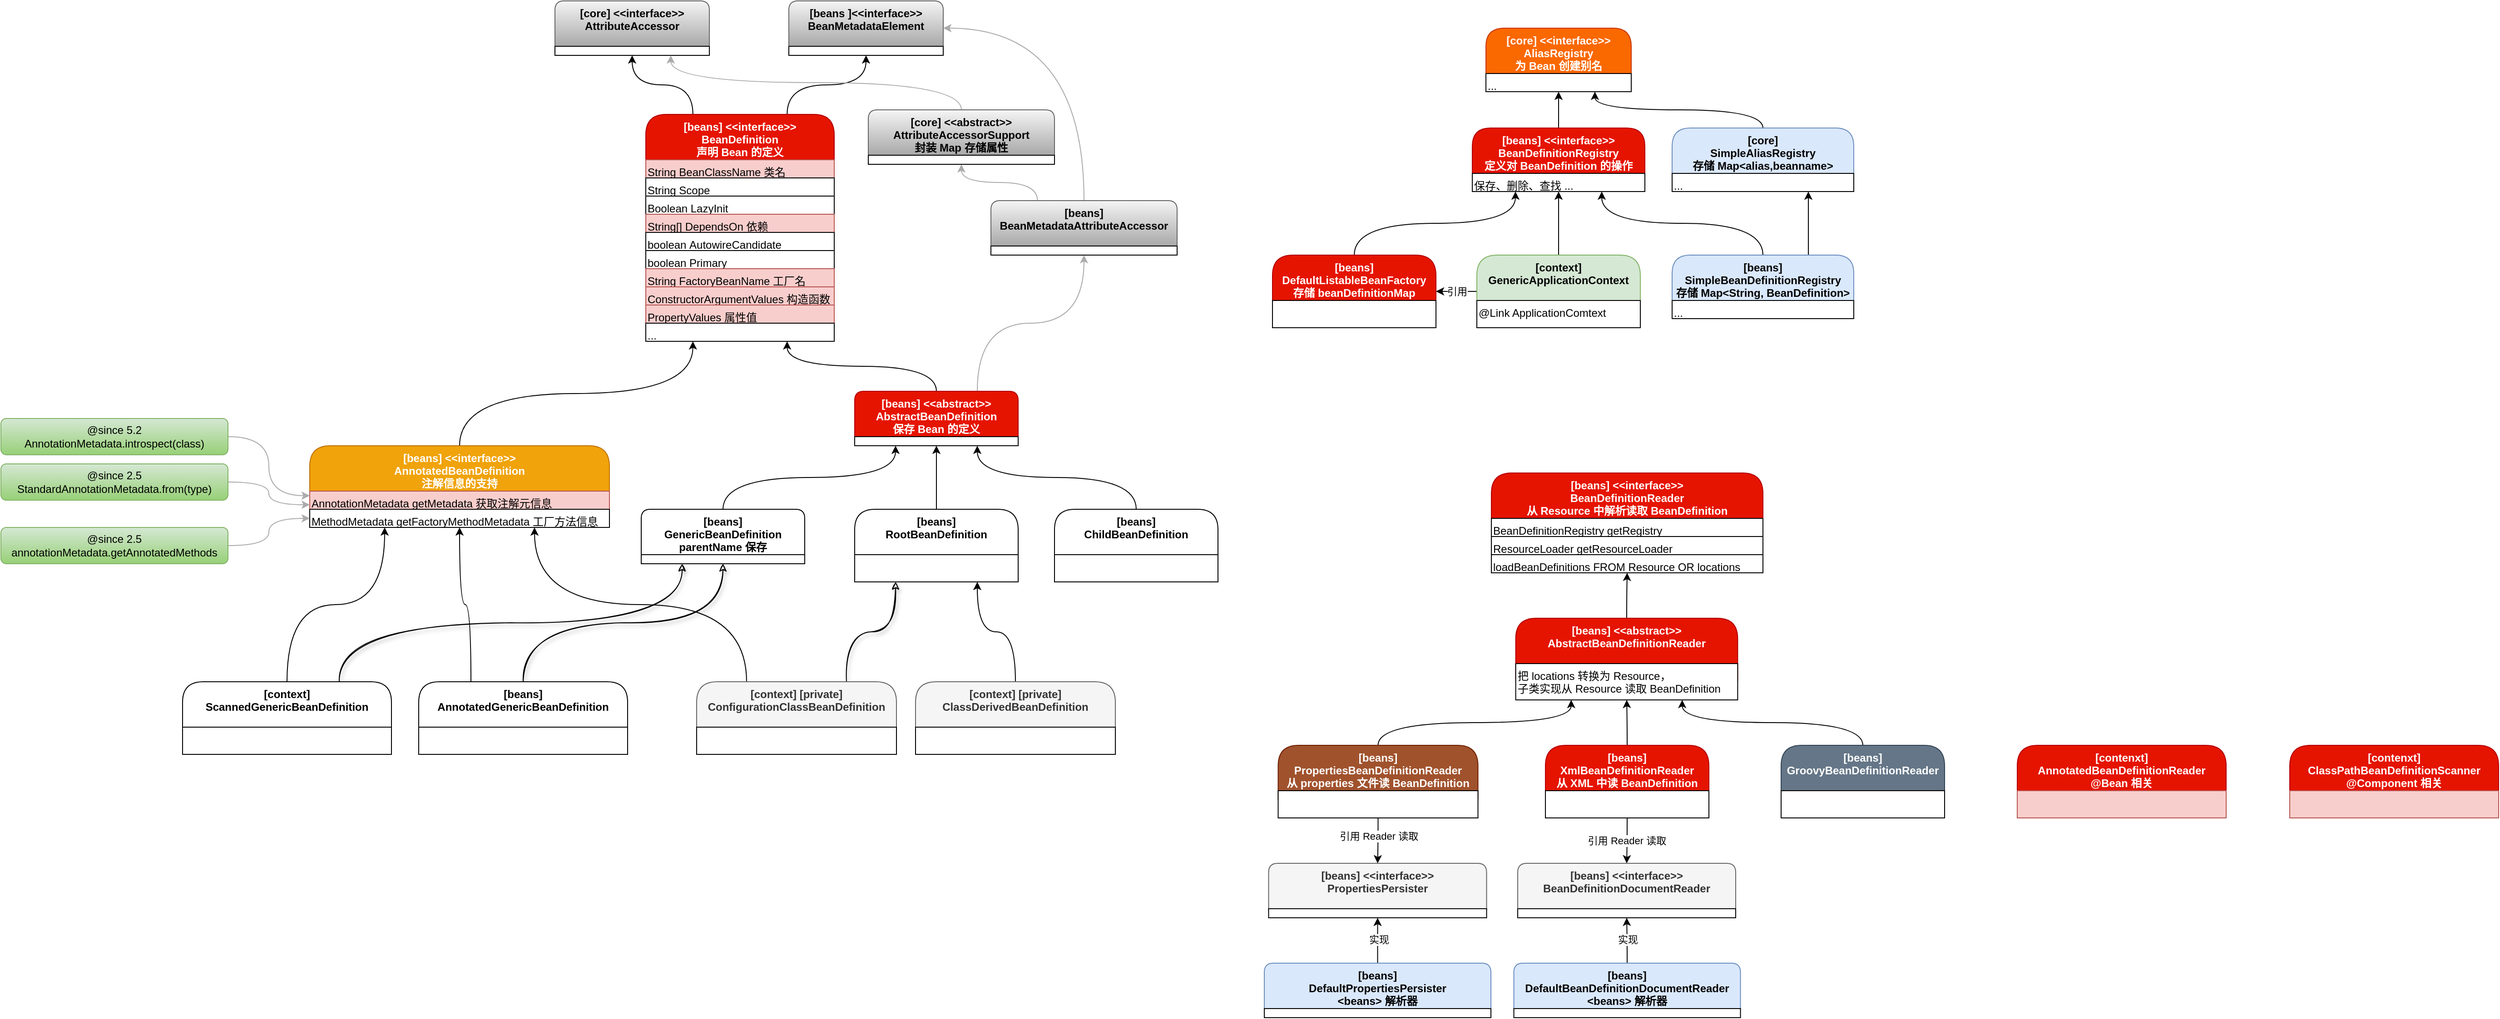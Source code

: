 <mxfile version="13.7.9" type="embed"><diagram id="CAE85zf8jpI4JBlUSn41" name="BeanDefinition"><mxGraphModel dx="1285" dy="1528" grid="1" gridSize="10" guides="1" tooltips="1" connect="1" arrows="1" fold="1" page="1" pageScale="1" pageWidth="850" pageHeight="1100" math="0" shadow="0"><root><mxCell id="0"/><mxCell id="1" parent="0"/><mxCell id="2" style="edgeStyle=orthogonalEdgeStyle;curved=1;rounded=0;orthogonalLoop=1;jettySize=auto;html=1;exitX=0.25;exitY=0;exitDx=0;exitDy=0;entryX=0.5;entryY=1;entryDx=0;entryDy=0;" edge="1" parent="1" source="4" target="47"><mxGeometry relative="1" as="geometry"/></mxCell><mxCell id="3" style="edgeStyle=orthogonalEdgeStyle;curved=1;rounded=0;orthogonalLoop=1;jettySize=auto;html=1;exitX=0.75;exitY=0;exitDx=0;exitDy=0;entryX=0.5;entryY=1;entryDx=0;entryDy=0;" edge="1" parent="1" source="4" target="49"><mxGeometry relative="1" as="geometry"/></mxCell><mxCell id="4" value="[beans] &lt;&lt;interface&gt;&gt;&#10;BeanDefinition&#10;声明 Bean 的定义" style="swimlane;fontStyle=1;align=center;verticalAlign=top;childLayout=stackLayout;horizontal=1;startSize=50;horizontalStack=0;resizeParent=1;resizeParentMax=0;resizeLast=0;collapsible=1;marginBottom=0;rounded=1;shadow=0;glass=0;sketch=0;html=0;fillColor=#e51400;strokeColor=#B20000;fontColor=#ffffff;" vertex="1" parent="1"><mxGeometry x="310" y="-105" width="207.5" height="250" as="geometry"><mxRectangle x="200" y="1001" width="260" height="26" as="alternateBounds"/></mxGeometry></mxCell><mxCell id="5" value="String BeanClassName 类名" style="rounded=0;whiteSpace=wrap;shadow=0;glass=0;sketch=0;align=left;verticalAlign=top;fillColor=#f8cecc;strokeColor=#b85450;" vertex="1" parent="4"><mxGeometry y="50" width="207.5" height="20" as="geometry"/></mxCell><mxCell id="6" value="String Scope" style="rounded=0;whiteSpace=wrap;shadow=0;glass=0;sketch=0;align=left;verticalAlign=top;" vertex="1" parent="4"><mxGeometry y="70" width="207.5" height="20" as="geometry"/></mxCell><mxCell id="7" value="Boolean LazyInit" style="rounded=0;whiteSpace=wrap;shadow=0;glass=0;sketch=0;align=left;verticalAlign=top;" vertex="1" parent="4"><mxGeometry y="90" width="207.5" height="20" as="geometry"/></mxCell><mxCell id="8" value="String[] DependsOn 依赖" style="rounded=0;whiteSpace=wrap;shadow=0;glass=0;sketch=0;align=left;verticalAlign=top;fillColor=#f8cecc;strokeColor=#b85450;" vertex="1" parent="4"><mxGeometry y="110" width="207.5" height="20" as="geometry"/></mxCell><mxCell id="9" value="boolean AutowireCandidate" style="rounded=0;whiteSpace=wrap;shadow=0;glass=0;sketch=0;align=left;verticalAlign=top;" vertex="1" parent="4"><mxGeometry y="130" width="207.5" height="20" as="geometry"/></mxCell><mxCell id="10" value="boolean Primary" style="rounded=0;whiteSpace=wrap;shadow=0;glass=0;sketch=0;align=left;verticalAlign=top;" vertex="1" parent="4"><mxGeometry y="150" width="207.5" height="20" as="geometry"/></mxCell><mxCell id="11" value="String FactoryBeanName 工厂名" style="rounded=0;whiteSpace=wrap;shadow=0;glass=0;sketch=0;align=left;verticalAlign=top;fillColor=#f8cecc;strokeColor=#b85450;" vertex="1" parent="4"><mxGeometry y="170" width="207.5" height="20" as="geometry"/></mxCell><mxCell id="12" value="ConstructorArgumentValues 构造函数" style="rounded=0;whiteSpace=wrap;shadow=0;glass=0;sketch=0;align=left;verticalAlign=top;fillColor=#f8cecc;strokeColor=#b85450;" vertex="1" parent="4"><mxGeometry y="190" width="207.5" height="20" as="geometry"/></mxCell><mxCell id="13" value="PropertyValues 属性值" style="rounded=0;whiteSpace=wrap;shadow=0;glass=0;sketch=0;align=left;verticalAlign=top;fillColor=#f8cecc;strokeColor=#b85450;" vertex="1" parent="4"><mxGeometry y="210" width="207.5" height="20" as="geometry"/></mxCell><mxCell id="14" value="..." style="rounded=0;whiteSpace=wrap;shadow=0;glass=0;sketch=0;align=left;verticalAlign=top;" vertex="1" parent="4"><mxGeometry y="230" width="207.5" height="20" as="geometry"/></mxCell><mxCell id="15" style="edgeStyle=orthogonalEdgeStyle;curved=1;rounded=0;orthogonalLoop=1;jettySize=auto;html=1;exitX=0.5;exitY=0;exitDx=0;exitDy=0;entryX=0.25;entryY=1;entryDx=0;entryDy=0;" edge="1" parent="1" source="16" target="4"><mxGeometry relative="1" as="geometry"/></mxCell><mxCell id="16" value="[beans] &lt;&lt;interface&gt;&gt;&#10;AnnotatedBeanDefinition&#10;注解信息的支持" style="swimlane;fontStyle=1;align=center;verticalAlign=top;childLayout=stackLayout;horizontal=1;startSize=50;horizontalStack=0;resizeParent=1;resizeParentMax=0;resizeLast=0;collapsible=1;marginBottom=0;rounded=1;shadow=0;glass=0;sketch=0;html=0;fillColor=#f0a30a;strokeColor=#BD7000;fontColor=#ffffff;" vertex="1" parent="1"><mxGeometry x="-60" y="260" width="330" height="90" as="geometry"><mxRectangle x="200" y="1001" width="260" height="26" as="alternateBounds"/></mxGeometry></mxCell><mxCell id="17" value="AnnotationMetadata getMetadata 获取注解元信息" style="rounded=0;whiteSpace=wrap;shadow=0;glass=0;sketch=0;align=left;verticalAlign=top;fillColor=#f8cecc;strokeColor=#b85450;" vertex="1" parent="16"><mxGeometry y="50" width="330" height="20" as="geometry"/></mxCell><mxCell id="18" value="MethodMetadata getFactoryMethodMetadata 工厂方法信息" style="rounded=0;whiteSpace=wrap;shadow=0;glass=0;sketch=0;align=left;verticalAlign=top;" vertex="1" parent="16"><mxGeometry y="70" width="330" height="20" as="geometry"/></mxCell><mxCell id="19" style="edgeStyle=orthogonalEdgeStyle;curved=1;rounded=0;orthogonalLoop=1;jettySize=auto;html=1;exitX=0.5;exitY=0;exitDx=0;exitDy=0;entryX=0.75;entryY=1;entryDx=0;entryDy=0;" edge="1" parent="1" source="21" target="4"><mxGeometry relative="1" as="geometry"/></mxCell><mxCell id="20" style="edgeStyle=orthogonalEdgeStyle;curved=1;rounded=0;sketch=0;orthogonalLoop=1;jettySize=auto;html=1;exitX=0.75;exitY=0;exitDx=0;exitDy=0;entryX=0.5;entryY=1;entryDx=0;entryDy=0;shadow=0;fillColor=#f5f5f5;strokeColor=#ABABAB;" edge="1" parent="1" source="21" target="53"><mxGeometry relative="1" as="geometry"/></mxCell><mxCell id="21" value="[beans] &lt;&lt;abstract&gt;&gt;&#10;AbstractBeanDefinition&#10;保存 Bean 的定义&#10;&#10;" style="swimlane;fontStyle=1;align=center;verticalAlign=top;childLayout=stackLayout;horizontal=1;startSize=50;horizontalStack=0;resizeParent=1;resizeParentMax=0;resizeLast=0;collapsible=1;marginBottom=0;rounded=1;shadow=0;glass=0;sketch=0;html=0;fillColor=#e51400;strokeColor=#B20000;fontColor=#ffffff;" vertex="1" parent="1"><mxGeometry x="540" y="200" width="180" height="60" as="geometry"><mxRectangle x="200" y="1001" width="260" height="26" as="alternateBounds"/></mxGeometry></mxCell><mxCell id="22" value="" style="rounded=0;whiteSpace=wrap;shadow=0;glass=0;sketch=0;align=left;verticalAlign=top;" vertex="1" parent="21"><mxGeometry y="50" width="180" height="10" as="geometry"/></mxCell><mxCell id="23" style="edgeStyle=orthogonalEdgeStyle;rounded=0;orthogonalLoop=1;jettySize=auto;html=1;exitX=0.25;exitY=0;exitDx=0;exitDy=0;entryX=0.75;entryY=1;entryDx=0;entryDy=0;curved=1;" edge="1" parent="1" source="25" target="16"><mxGeometry relative="1" as="geometry"><mxPoint x="50" y="330" as="targetPoint"/></mxGeometry></mxCell><mxCell id="24" style="edgeStyle=orthogonalEdgeStyle;curved=1;rounded=0;orthogonalLoop=1;jettySize=auto;html=1;exitX=0.75;exitY=0;exitDx=0;exitDy=0;entryX=0.25;entryY=1;entryDx=0;entryDy=0;shadow=1;sketch=1;" edge="1" parent="1" source="25" target="32"><mxGeometry relative="1" as="geometry"/></mxCell><mxCell id="25" value="[context] [private]&#10;ConfigurationClassBeanDefinition" style="swimlane;fontStyle=1;align=center;verticalAlign=top;childLayout=stackLayout;horizontal=1;startSize=50;horizontalStack=0;resizeParent=1;resizeParentMax=0;resizeLast=0;collapsible=1;marginBottom=0;rounded=1;shadow=0;glass=0;sketch=0;html=0;flipH=0;flipV=0;fillColor=#f5f5f5;strokeColor=#666666;fontColor=#333333;" vertex="1" parent="1"><mxGeometry x="366" y="520" width="220" height="80" as="geometry"><mxRectangle x="200" y="1001" width="260" height="26" as="alternateBounds"/></mxGeometry></mxCell><mxCell id="26" value="" style="rounded=0;whiteSpace=wrap;shadow=0;glass=0;sketch=0;align=left;verticalAlign=top;" vertex="1" parent="25"><mxGeometry y="50" width="220" height="30" as="geometry"/></mxCell><mxCell id="27" style="edgeStyle=orthogonalEdgeStyle;rounded=0;orthogonalLoop=1;jettySize=auto;html=1;exitX=0.75;exitY=0;exitDx=0;exitDy=0;entryX=0.25;entryY=1;entryDx=0;entryDy=0;curved=1;shadow=1;sketch=1;" edge="1" parent="1" source="29" target="39"><mxGeometry relative="1" as="geometry"/></mxCell><mxCell id="28" style="edgeStyle=orthogonalEdgeStyle;curved=1;rounded=0;orthogonalLoop=1;jettySize=auto;html=1;exitX=0.5;exitY=0;exitDx=0;exitDy=0;entryX=0.25;entryY=1;entryDx=0;entryDy=0;" edge="1" parent="1" source="29" target="16"><mxGeometry relative="1" as="geometry"/></mxCell><mxCell id="29" value="[context]&#10;ScannedGenericBeanDefinition" style="swimlane;fontStyle=1;align=center;verticalAlign=top;childLayout=stackLayout;horizontal=1;startSize=50;horizontalStack=0;resizeParent=1;resizeParentMax=0;resizeLast=0;collapsible=1;marginBottom=0;rounded=1;shadow=0;glass=0;sketch=0;html=0;flipH=0;flipV=0;" vertex="1" parent="1"><mxGeometry x="-200" y="520" width="230" height="80" as="geometry"><mxRectangle x="200" y="1001" width="260" height="26" as="alternateBounds"/></mxGeometry></mxCell><mxCell id="30" value="" style="rounded=0;whiteSpace=wrap;shadow=0;glass=0;sketch=0;align=left;verticalAlign=top;" vertex="1" parent="29"><mxGeometry y="50" width="230" height="30" as="geometry"/></mxCell><mxCell id="31" style="edgeStyle=orthogonalEdgeStyle;curved=1;rounded=0;orthogonalLoop=1;jettySize=auto;html=1;exitX=0.5;exitY=0;exitDx=0;exitDy=0;entryX=0.5;entryY=1;entryDx=0;entryDy=0;" edge="1" parent="1" source="32" target="21"><mxGeometry relative="1" as="geometry"/></mxCell><mxCell id="32" value="[beans]&#10;RootBeanDefinition" style="swimlane;fontStyle=1;align=center;verticalAlign=top;childLayout=stackLayout;horizontal=1;startSize=50;horizontalStack=0;resizeParent=1;resizeParentMax=0;resizeLast=0;collapsible=1;marginBottom=0;rounded=1;shadow=0;glass=0;sketch=0;html=0;" vertex="1" parent="1"><mxGeometry x="540" y="330" width="180" height="80" as="geometry"><mxRectangle x="200" y="1001" width="260" height="26" as="alternateBounds"/></mxGeometry></mxCell><mxCell id="33" value="" style="rounded=0;whiteSpace=wrap;shadow=0;glass=0;sketch=0;align=left;verticalAlign=top;" vertex="1" parent="32"><mxGeometry y="50" width="180" height="30" as="geometry"/></mxCell><mxCell id="34" style="edgeStyle=orthogonalEdgeStyle;curved=1;rounded=0;orthogonalLoop=1;jettySize=auto;html=1;exitX=0.5;exitY=0;exitDx=0;exitDy=0;entryX=0.75;entryY=1;entryDx=0;entryDy=0;" edge="1" parent="1" source="35" target="21"><mxGeometry relative="1" as="geometry"/></mxCell><mxCell id="35" value="[beans]&#10;ChildBeanDefinition" style="swimlane;fontStyle=1;align=center;verticalAlign=top;childLayout=stackLayout;horizontal=1;startSize=50;horizontalStack=0;resizeParent=1;resizeParentMax=0;resizeLast=0;collapsible=1;marginBottom=0;rounded=1;shadow=0;glass=0;sketch=0;html=0;" vertex="1" parent="1"><mxGeometry x="760" y="330" width="180" height="80" as="geometry"><mxRectangle x="200" y="1001" width="260" height="26" as="alternateBounds"/></mxGeometry></mxCell><mxCell id="36" value="" style="rounded=0;whiteSpace=wrap;shadow=0;glass=0;sketch=0;align=left;verticalAlign=top;" vertex="1" parent="35"><mxGeometry y="50" width="180" height="30" as="geometry"/></mxCell><mxCell id="37" style="edgeStyle=orthogonalEdgeStyle;curved=1;rounded=0;orthogonalLoop=1;jettySize=auto;html=1;exitX=0.5;exitY=0;exitDx=0;exitDy=0;entryX=0.25;entryY=1;entryDx=0;entryDy=0;" edge="1" parent="1" source="38" target="21"><mxGeometry relative="1" as="geometry"/></mxCell><mxCell id="38" value="[beans]&#10;GenericBeanDefinition&#10;parentName 保存" style="swimlane;fontStyle=1;align=center;verticalAlign=top;childLayout=stackLayout;horizontal=1;startSize=50;horizontalStack=0;resizeParent=1;resizeParentMax=0;resizeLast=0;collapsible=1;marginBottom=0;rounded=1;shadow=0;glass=0;sketch=0;html=0;" vertex="1" parent="1"><mxGeometry x="305" y="330" width="180" height="60" as="geometry"><mxRectangle x="200" y="1001" width="260" height="26" as="alternateBounds"/></mxGeometry></mxCell><mxCell id="39" value="" style="rounded=0;whiteSpace=wrap;shadow=0;glass=0;sketch=0;align=left;verticalAlign=top;" vertex="1" parent="38"><mxGeometry y="50" width="180" height="10" as="geometry"/></mxCell><mxCell id="40" style="edgeStyle=orthogonalEdgeStyle;rounded=0;orthogonalLoop=1;jettySize=auto;html=1;exitX=0.25;exitY=0;exitDx=0;exitDy=0;entryX=0.5;entryY=1;entryDx=0;entryDy=0;curved=1;" edge="1" parent="1" source="42" target="16"><mxGeometry relative="1" as="geometry"/></mxCell><mxCell id="41" style="edgeStyle=orthogonalEdgeStyle;rounded=0;orthogonalLoop=1;jettySize=auto;html=1;exitX=0.5;exitY=0;exitDx=0;exitDy=0;entryX=0.5;entryY=1;entryDx=0;entryDy=0;curved=1;shadow=1;sketch=1;" edge="1" parent="1" source="42" target="38"><mxGeometry relative="1" as="geometry"/></mxCell><mxCell id="42" value="[beans]&#10;AnnotatedGenericBeanDefinition" style="swimlane;fontStyle=1;align=center;verticalAlign=top;childLayout=stackLayout;horizontal=1;startSize=50;horizontalStack=0;resizeParent=1;resizeParentMax=0;resizeLast=0;collapsible=1;marginBottom=0;rounded=1;shadow=0;glass=0;sketch=0;html=0;flipH=0;flipV=0;" vertex="1" parent="1"><mxGeometry x="60" y="520" width="230" height="80" as="geometry"><mxRectangle x="200" y="1001" width="260" height="26" as="alternateBounds"/></mxGeometry></mxCell><mxCell id="43" value="" style="rounded=0;whiteSpace=wrap;shadow=0;glass=0;sketch=0;align=left;verticalAlign=top;" vertex="1" parent="42"><mxGeometry y="50" width="230" height="30" as="geometry"/></mxCell><mxCell id="44" style="edgeStyle=orthogonalEdgeStyle;curved=1;rounded=0;orthogonalLoop=1;jettySize=auto;html=1;exitX=0.5;exitY=0;exitDx=0;exitDy=0;entryX=0.75;entryY=1;entryDx=0;entryDy=0;" edge="1" parent="1" source="45" target="32"><mxGeometry relative="1" as="geometry"><mxPoint x="660" y="420" as="targetPoint"/></mxGeometry></mxCell><mxCell id="45" value="[context] [private]&#10;ClassDerivedBeanDefinition" style="swimlane;fontStyle=1;align=center;verticalAlign=top;childLayout=stackLayout;horizontal=1;startSize=50;horizontalStack=0;resizeParent=1;resizeParentMax=0;resizeLast=0;collapsible=1;marginBottom=0;rounded=1;shadow=0;glass=0;sketch=0;html=0;flipH=0;flipV=0;fillColor=#f5f5f5;strokeColor=#666666;fontColor=#333333;" vertex="1" parent="1"><mxGeometry x="607" y="520" width="220" height="80" as="geometry"><mxRectangle x="200" y="1001" width="260" height="26" as="alternateBounds"/></mxGeometry></mxCell><mxCell id="46" value="" style="rounded=0;whiteSpace=wrap;shadow=0;glass=0;sketch=0;align=left;verticalAlign=top;" vertex="1" parent="45"><mxGeometry y="50" width="220" height="30" as="geometry"/></mxCell><mxCell id="47" value="[core] &lt;&lt;interface&gt;&gt;&#10;AttributeAccessor&#10;" style="swimlane;fontStyle=1;align=center;verticalAlign=top;childLayout=stackLayout;horizontal=1;startSize=50;horizontalStack=0;resizeParent=1;resizeParentMax=0;resizeLast=0;collapsible=1;marginBottom=0;rounded=1;shadow=0;glass=0;sketch=0;html=0;strokeColor=#666666;fillColor=#F5F5F5;swimlaneFillColor=none;gradientColor=#A8A8A8;" vertex="1" parent="1"><mxGeometry x="210" y="-230" width="170" height="60" as="geometry"><mxRectangle x="200" y="1001" width="260" height="26" as="alternateBounds"/></mxGeometry></mxCell><mxCell id="48" value="" style="rounded=0;whiteSpace=wrap;shadow=0;glass=0;sketch=0;align=left;verticalAlign=top;" vertex="1" parent="47"><mxGeometry y="50" width="170" height="10" as="geometry"/></mxCell><mxCell id="49" value="[beans ]&lt;&lt;interface&gt;&gt;&#10;BeanMetadataElement&#10;" style="swimlane;fontStyle=1;align=center;verticalAlign=top;childLayout=stackLayout;horizontal=1;startSize=50;horizontalStack=0;resizeParent=1;resizeParentMax=0;resizeLast=0;collapsible=1;marginBottom=0;rounded=1;shadow=0;glass=0;sketch=0;html=0;strokeColor=#666666;fillColor=#F5F5F5;swimlaneFillColor=none;gradientColor=#A8A8A8;" vertex="1" parent="1"><mxGeometry x="467.5" y="-230" width="170" height="60" as="geometry"><mxRectangle x="200" y="1001" width="260" height="26" as="alternateBounds"/></mxGeometry></mxCell><mxCell id="50" value="" style="rounded=0;whiteSpace=wrap;shadow=0;glass=0;sketch=0;align=left;verticalAlign=top;" vertex="1" parent="49"><mxGeometry y="50" width="170" height="10" as="geometry"/></mxCell><mxCell id="51" style="edgeStyle=orthogonalEdgeStyle;curved=1;rounded=0;sketch=0;orthogonalLoop=1;jettySize=auto;html=1;exitX=0.25;exitY=0;exitDx=0;exitDy=0;entryX=0.5;entryY=1;entryDx=0;entryDy=0;shadow=0;fillColor=#f5f5f5;strokeColor=#ABABAB;" edge="1" parent="1" source="53" target="56"><mxGeometry relative="1" as="geometry"/></mxCell><mxCell id="52" style="edgeStyle=orthogonalEdgeStyle;curved=1;rounded=0;sketch=0;orthogonalLoop=1;jettySize=auto;html=1;exitX=0.5;exitY=0;exitDx=0;exitDy=0;entryX=1;entryY=0.5;entryDx=0;entryDy=0;shadow=0;fillColor=#f5f5f5;strokeColor=#ABABAB;" edge="1" parent="1" source="53" target="49"><mxGeometry relative="1" as="geometry"/></mxCell><mxCell id="53" value="[beans]&#10;BeanMetadataAttributeAccessor&#10;" style="swimlane;fontStyle=1;align=center;verticalAlign=top;childLayout=stackLayout;horizontal=1;startSize=50;horizontalStack=0;resizeParent=1;resizeParentMax=0;resizeLast=0;collapsible=1;marginBottom=0;rounded=1;shadow=0;glass=0;sketch=0;html=0;strokeColor=#666666;fillColor=#F5F5F5;swimlaneFillColor=none;gradientColor=#A8A8A8;" vertex="1" parent="1"><mxGeometry x="690" y="-10" width="205" height="60" as="geometry"><mxRectangle x="200" y="1001" width="260" height="26" as="alternateBounds"/></mxGeometry></mxCell><mxCell id="54" value="" style="rounded=0;whiteSpace=wrap;shadow=0;glass=0;sketch=0;align=left;verticalAlign=top;" vertex="1" parent="53"><mxGeometry y="50" width="205" height="10" as="geometry"/></mxCell><mxCell id="55" style="edgeStyle=orthogonalEdgeStyle;curved=1;rounded=0;sketch=0;orthogonalLoop=1;jettySize=auto;html=1;exitX=0.5;exitY=0;exitDx=0;exitDy=0;entryX=0.75;entryY=1;entryDx=0;entryDy=0;shadow=0;fillColor=#f5f5f5;strokeColor=#ABABAB;" edge="1" parent="1" source="56" target="47"><mxGeometry relative="1" as="geometry"/></mxCell><mxCell id="56" value="[core] &lt;&lt;abstract&gt;&gt;&#10;AttributeAccessorSupport&#10;封装 Map 存储属性" style="swimlane;fontStyle=1;align=center;verticalAlign=top;childLayout=stackLayout;horizontal=1;startSize=50;horizontalStack=0;resizeParent=1;resizeParentMax=0;resizeLast=0;collapsible=1;marginBottom=0;rounded=1;shadow=0;glass=0;sketch=0;html=0;strokeColor=#666666;fillColor=#F5F5F5;swimlaneFillColor=none;gradientColor=#A8A8A8;" vertex="1" parent="1"><mxGeometry x="555" y="-110" width="205" height="60" as="geometry"><mxRectangle x="200" y="1001" width="260" height="26" as="alternateBounds"/></mxGeometry></mxCell><mxCell id="57" value="" style="rounded=0;whiteSpace=wrap;shadow=0;glass=0;sketch=0;align=left;verticalAlign=top;" vertex="1" parent="56"><mxGeometry y="50" width="205" height="10" as="geometry"/></mxCell><mxCell id="58" style="edgeStyle=orthogonalEdgeStyle;curved=1;rounded=0;sketch=0;orthogonalLoop=1;jettySize=auto;html=1;exitX=1;exitY=0.5;exitDx=0;exitDy=0;entryX=0;entryY=0.25;entryDx=0;entryDy=0;shadow=0;strokeColor=#ABABAB;" edge="1" parent="1" source="59" target="17"><mxGeometry relative="1" as="geometry"/></mxCell><mxCell id="59" value="@since 5.2&#10;AnnotationMetadata.introspect(class)" style="rounded=1;whiteSpace=wrap;gradientColor=#97d077;fillColor=#d5e8d4;strokeColor=#82b366;" vertex="1" parent="1"><mxGeometry x="-400" y="230" width="250" height="40" as="geometry"/></mxCell><mxCell id="60" style="edgeStyle=orthogonalEdgeStyle;curved=1;rounded=0;sketch=0;orthogonalLoop=1;jettySize=auto;html=1;exitX=1;exitY=0.5;exitDx=0;exitDy=0;entryX=0;entryY=0.75;entryDx=0;entryDy=0;shadow=0;strokeColor=#ABABAB;" edge="1" parent="1" source="61" target="17"><mxGeometry relative="1" as="geometry"/></mxCell><mxCell id="61" value="@since 2.5&#10;StandardAnnotationMetadata.from(type)" style="rounded=1;whiteSpace=wrap;gradientColor=#97d077;fillColor=#d5e8d4;strokeColor=#82b366;" vertex="1" parent="1"><mxGeometry x="-400" y="280" width="250" height="40" as="geometry"/></mxCell><mxCell id="62" style="edgeStyle=orthogonalEdgeStyle;curved=1;rounded=0;sketch=0;orthogonalLoop=1;jettySize=auto;html=1;exitX=1;exitY=0.5;exitDx=0;exitDy=0;entryX=0;entryY=0.5;entryDx=0;entryDy=0;shadow=0;strokeColor=#ABABAB;" edge="1" parent="1" source="63" target="18"><mxGeometry relative="1" as="geometry"/></mxCell><mxCell id="63" value="@since 2.5&#10;annotationMetadata.getAnnotatedMethods" style="rounded=1;whiteSpace=wrap;gradientColor=#97d077;fillColor=#d5e8d4;strokeColor=#82b366;" vertex="1" parent="1"><mxGeometry x="-400" y="350" width="250" height="40" as="geometry"/></mxCell><mxCell id="64" style="edgeStyle=orthogonalEdgeStyle;curved=1;rounded=0;orthogonalLoop=1;jettySize=auto;html=1;exitX=0.5;exitY=0;exitDx=0;exitDy=0;entryX=0.5;entryY=1;entryDx=0;entryDy=0;" edge="1" parent="1" source="65" target="78"><mxGeometry relative="1" as="geometry"/></mxCell><mxCell id="65" value="[beans] &lt;&lt;interface&gt;&gt;&#10;BeanDefinitionRegistry&#10;定义对 BeanDefinition 的操作" style="swimlane;fontStyle=1;align=center;verticalAlign=top;childLayout=stackLayout;horizontal=1;startSize=50;horizontalStack=0;resizeParent=1;resizeParentMax=0;resizeLast=0;collapsible=1;marginBottom=0;rounded=1;shadow=0;glass=0;sketch=0;html=0;fillColor=#e51400;strokeColor=#B20000;fontColor=#ffffff;" vertex="1" parent="1"><mxGeometry x="1220" y="-90" width="190" height="70" as="geometry"><mxRectangle x="200" y="1001" width="260" height="26" as="alternateBounds"/></mxGeometry></mxCell><mxCell id="66" value="保存、删除、查找 ..." style="rounded=0;whiteSpace=wrap;shadow=0;glass=0;sketch=0;align=left;verticalAlign=top;" vertex="1" parent="65"><mxGeometry y="50" width="190" height="20" as="geometry"/></mxCell><mxCell id="67" style="edgeStyle=orthogonalEdgeStyle;curved=1;rounded=0;orthogonalLoop=1;jettySize=auto;html=1;exitX=0.5;exitY=0;exitDx=0;exitDy=0;entryX=0.75;entryY=1;entryDx=0;entryDy=0;" edge="1" parent="1" source="69" target="66"><mxGeometry relative="1" as="geometry"/></mxCell><mxCell id="68" style="edgeStyle=orthogonalEdgeStyle;curved=1;rounded=0;orthogonalLoop=1;jettySize=auto;html=1;exitX=0.75;exitY=0;exitDx=0;exitDy=0;entryX=0.75;entryY=1;entryDx=0;entryDy=0;" edge="1" parent="1" source="69" target="81"><mxGeometry relative="1" as="geometry"/></mxCell><mxCell id="69" value="[beans]&#10;SimpleBeanDefinitionRegistry&#10;存储 Map&lt;String, BeanDefinition&gt;" style="swimlane;fontStyle=1;align=center;verticalAlign=top;childLayout=stackLayout;horizontal=1;startSize=50;horizontalStack=0;resizeParent=1;resizeParentMax=0;resizeLast=0;collapsible=1;marginBottom=0;rounded=1;shadow=0;glass=0;sketch=0;html=0;flipH=1;fillColor=#dae8fc;strokeColor=#6c8ebf;" vertex="1" parent="1"><mxGeometry x="1440" y="50" width="200" height="70" as="geometry"><mxRectangle x="200" y="1001" width="260" height="26" as="alternateBounds"/></mxGeometry></mxCell><mxCell id="70" value="..." style="rounded=0;whiteSpace=wrap;shadow=0;glass=0;sketch=0;align=left;verticalAlign=top;" vertex="1" parent="69"><mxGeometry y="50" width="200" height="20" as="geometry"/></mxCell><mxCell id="71" style="edgeStyle=orthogonalEdgeStyle;rounded=0;orthogonalLoop=1;jettySize=auto;html=1;exitX=0.5;exitY=0;exitDx=0;exitDy=0;entryX=0.25;entryY=1;entryDx=0;entryDy=0;curved=1;" edge="1" parent="1" source="72" target="65"><mxGeometry relative="1" as="geometry"/></mxCell><mxCell id="72" value="[beans]&#10;DefaultListableBeanFactory&#10;存储 beanDefinitionMap" style="swimlane;fontStyle=1;align=center;verticalAlign=top;childLayout=stackLayout;horizontal=1;startSize=50;horizontalStack=0;resizeParent=1;resizeParentMax=0;resizeLast=0;collapsible=1;marginBottom=0;rounded=1;shadow=0;glass=0;sketch=0;html=0;flipH=1;fillColor=#e51400;strokeColor=#B20000;fontColor=#ffffff;" vertex="1" parent="1"><mxGeometry x="1000" y="50" width="180" height="80" as="geometry"><mxRectangle x="200" y="1001" width="260" height="26" as="alternateBounds"/></mxGeometry></mxCell><mxCell id="73" value="" style="rounded=0;whiteSpace=wrap;shadow=0;glass=0;sketch=0;align=left;verticalAlign=top;" vertex="1" parent="72"><mxGeometry y="50" width="180" height="30" as="geometry"/></mxCell><mxCell id="74" style="edgeStyle=orthogonalEdgeStyle;curved=1;rounded=0;orthogonalLoop=1;jettySize=auto;html=1;exitX=0.5;exitY=0;exitDx=0;exitDy=0;entryX=0.5;entryY=1;entryDx=0;entryDy=0;" edge="1" parent="1" source="76" target="65"><mxGeometry relative="1" as="geometry"/></mxCell><mxCell id="75" value="引用" style="edgeStyle=orthogonalEdgeStyle;curved=1;rounded=0;orthogonalLoop=1;jettySize=auto;html=1;exitX=0;exitY=0.5;exitDx=0;exitDy=0;entryX=1;entryY=0.5;entryDx=0;entryDy=0;" edge="1" parent="1" source="76" target="72"><mxGeometry relative="1" as="geometry"/></mxCell><mxCell id="76" value="[context]&#10;GenericApplicationContext" style="swimlane;fontStyle=1;align=center;verticalAlign=top;childLayout=stackLayout;horizontal=1;startSize=50;horizontalStack=0;resizeParent=1;resizeParentMax=0;resizeLast=0;collapsible=1;marginBottom=0;rounded=1;shadow=0;glass=0;sketch=0;html=0;fillColor=#d5e8d4;strokeColor=#82b366;flipH=1;" vertex="1" parent="1"><mxGeometry x="1225" y="50" width="180" height="80" as="geometry"><mxRectangle x="200" y="1001" width="260" height="26" as="alternateBounds"/></mxGeometry></mxCell><mxCell id="77" value="@Link ApplicationComtext" style="rounded=0;whiteSpace=wrap;shadow=0;glass=0;sketch=0;align=left;verticalAlign=top;" vertex="1" parent="76"><mxGeometry y="50" width="180" height="30" as="geometry"/></mxCell><mxCell id="78" value="[core] &lt;&lt;interface&gt;&gt;&#10;AliasRegistry&#10;为 Bean 创建别名" style="swimlane;fontStyle=1;align=center;verticalAlign=top;childLayout=stackLayout;horizontal=1;startSize=50;horizontalStack=0;resizeParent=1;resizeParentMax=0;resizeLast=0;collapsible=1;marginBottom=0;rounded=1;shadow=0;glass=0;sketch=0;html=0;fillColor=#fa6800;strokeColor=#C73500;fontColor=#ffffff;" vertex="1" parent="1"><mxGeometry x="1235" y="-200" width="160" height="70" as="geometry"><mxRectangle x="200" y="1001" width="260" height="26" as="alternateBounds"/></mxGeometry></mxCell><mxCell id="79" value="..." style="rounded=0;whiteSpace=wrap;shadow=0;glass=0;sketch=0;align=left;verticalAlign=top;" vertex="1" parent="78"><mxGeometry y="50" width="160" height="20" as="geometry"/></mxCell><mxCell id="80" style="edgeStyle=orthogonalEdgeStyle;curved=1;rounded=0;orthogonalLoop=1;jettySize=auto;html=1;exitX=0.5;exitY=0;exitDx=0;exitDy=0;entryX=0.75;entryY=1;entryDx=0;entryDy=0;" edge="1" parent="1" source="81" target="78"><mxGeometry relative="1" as="geometry"><mxPoint x="1350" y="-120" as="targetPoint"/></mxGeometry></mxCell><mxCell id="81" value="[core]&#10;SimpleAliasRegistry&#10;存储 Map&lt;alias,beanname&gt;" style="swimlane;fontStyle=1;align=center;verticalAlign=top;childLayout=stackLayout;horizontal=1;startSize=50;horizontalStack=0;resizeParent=1;resizeParentMax=0;resizeLast=0;collapsible=1;marginBottom=0;rounded=1;shadow=0;glass=0;sketch=0;html=0;flipH=1;fillColor=#dae8fc;strokeColor=#6c8ebf;" vertex="1" parent="1"><mxGeometry x="1440" y="-90" width="200" height="70" as="geometry"><mxRectangle x="200" y="1001" width="260" height="26" as="alternateBounds"/></mxGeometry></mxCell><mxCell id="82" value="..." style="rounded=0;whiteSpace=wrap;shadow=0;glass=0;sketch=0;align=left;verticalAlign=top;" vertex="1" parent="81"><mxGeometry y="50" width="200" height="20" as="geometry"/></mxCell><mxCell id="83" value="[beans] &lt;&lt;interface&gt;&gt;&#10;BeanDefinitionReader&#10;从 Resource 中解析读取 BeanDefinition" style="swimlane;fontStyle=1;align=center;verticalAlign=top;childLayout=stackLayout;horizontal=1;startSize=50;horizontalStack=0;resizeParent=1;resizeParentMax=0;resizeLast=0;collapsible=1;marginBottom=0;rounded=1;shadow=0;glass=0;sketch=0;html=0;flipH=1;fillColor=#e51400;strokeColor=#B20000;fontColor=#ffffff;" vertex="1" parent="1"><mxGeometry x="1241" y="290" width="299" height="110" as="geometry"><mxRectangle x="200" y="1001" width="260" height="26" as="alternateBounds"/></mxGeometry></mxCell><mxCell id="84" value="BeanDefinitionRegistry getRegistry" style="rounded=0;whiteSpace=wrap;shadow=0;glass=0;sketch=0;align=left;verticalAlign=top;" vertex="1" parent="83"><mxGeometry y="50" width="299" height="20" as="geometry"/></mxCell><mxCell id="85" value="ResourceLoader getResourceLoader" style="rounded=0;whiteSpace=wrap;shadow=0;glass=0;sketch=0;align=left;verticalAlign=top;" vertex="1" parent="83"><mxGeometry y="70" width="299" height="20" as="geometry"/></mxCell><mxCell id="86" value="loadBeanDefinitions FROM Resource OR locations" style="rounded=0;whiteSpace=wrap;shadow=0;glass=0;sketch=0;align=left;verticalAlign=top;" vertex="1" parent="83"><mxGeometry y="90" width="299" height="20" as="geometry"/></mxCell><mxCell id="87" style="edgeStyle=orthogonalEdgeStyle;curved=1;rounded=0;orthogonalLoop=1;jettySize=auto;html=1;exitX=0.5;exitY=0;exitDx=0;exitDy=0;entryX=0.5;entryY=1;entryDx=0;entryDy=0;" edge="1" parent="1" source="88" target="83"><mxGeometry relative="1" as="geometry"/></mxCell><mxCell id="88" value="[beans] &lt;&lt;abstract&gt;&gt;&#10;AbstractBeanDefinitionReader&#10;" style="swimlane;fontStyle=1;align=center;verticalAlign=top;childLayout=stackLayout;horizontal=1;startSize=50;horizontalStack=0;resizeParent=1;resizeParentMax=0;resizeLast=0;collapsible=1;marginBottom=0;rounded=1;shadow=0;glass=0;sketch=0;html=0;flipH=1;fillColor=#e51400;strokeColor=#B20000;fontColor=#ffffff;" vertex="1" parent="1"><mxGeometry x="1267.81" y="450" width="244.37" height="90" as="geometry"><mxRectangle x="200" y="1001" width="260" height="26" as="alternateBounds"/></mxGeometry></mxCell><mxCell id="89" value="把 locations 转换为 Resource，&#10;子类实现从 Resource 读取 BeanDefinition" style="rounded=0;whiteSpace=wrap;shadow=0;glass=0;sketch=0;align=left;verticalAlign=top;" vertex="1" parent="88"><mxGeometry y="50" width="244.37" height="40" as="geometry"/></mxCell><mxCell id="90" style="edgeStyle=orthogonalEdgeStyle;curved=1;rounded=0;orthogonalLoop=1;jettySize=auto;html=1;exitX=0.5;exitY=0;exitDx=0;exitDy=0;entryX=0.5;entryY=1;entryDx=0;entryDy=0;" edge="1" parent="1" source="92" target="88"><mxGeometry relative="1" as="geometry"><mxPoint x="1391" y="540" as="targetPoint"/></mxGeometry></mxCell><mxCell id="91" value="引用 Reader 读取" style="edgeStyle=orthogonalEdgeStyle;curved=1;rounded=0;orthogonalLoop=1;jettySize=auto;html=1;entryX=0.5;entryY=0;entryDx=0;entryDy=0;" edge="1" parent="1" source="92" target="102"><mxGeometry relative="1" as="geometry"/></mxCell><mxCell id="92" value="[beans]&#10;XmlBeanDefinitionReader&#10;从 XML 中读 BeanDefinition" style="swimlane;fontStyle=1;align=center;verticalAlign=top;childLayout=stackLayout;horizontal=1;startSize=50;horizontalStack=0;resizeParent=1;resizeParentMax=0;resizeLast=0;collapsible=1;marginBottom=0;rounded=1;shadow=0;glass=0;sketch=0;html=0;flipH=1;fillColor=#e51400;strokeColor=#B20000;fontColor=#ffffff;" vertex="1" parent="1"><mxGeometry x="1300.5" y="590" width="180" height="80" as="geometry"><mxRectangle x="200" y="1001" width="260" height="26" as="alternateBounds"/></mxGeometry></mxCell><mxCell id="93" value="" style="rounded=0;whiteSpace=wrap;shadow=0;glass=0;sketch=0;align=left;verticalAlign=top;" vertex="1" parent="92"><mxGeometry y="50" width="180" height="30" as="geometry"/></mxCell><mxCell id="94" style="edgeStyle=orthogonalEdgeStyle;curved=1;rounded=0;orthogonalLoop=1;jettySize=auto;html=1;exitX=0.5;exitY=0;exitDx=0;exitDy=0;entryX=0.25;entryY=1;entryDx=0;entryDy=0;" edge="1" parent="1" source="97" target="88"><mxGeometry relative="1" as="geometry"/></mxCell><mxCell id="95" style="edgeStyle=orthogonalEdgeStyle;curved=1;rounded=0;orthogonalLoop=1;jettySize=auto;html=1;exitX=0.5;exitY=1;exitDx=0;exitDy=0;entryX=0.5;entryY=0;entryDx=0;entryDy=0;" edge="1" parent="1" source="97" target="108"><mxGeometry relative="1" as="geometry"/></mxCell><mxCell id="96" value="引用 Reader 读取" style="edgeLabel;html=1;align=center;verticalAlign=middle;resizable=0;points=[];" vertex="1" connectable="0" parent="95"><mxGeometry x="-0.208" relative="1" as="geometry"><mxPoint as="offset"/></mxGeometry></mxCell><mxCell id="97" value="[beans]&#10;PropertiesBeanDefinitionReader&#10;从 properties 文件读 BeanDefinition" style="swimlane;fontStyle=1;align=center;verticalAlign=top;childLayout=stackLayout;horizontal=1;startSize=50;horizontalStack=0;resizeParent=1;resizeParentMax=0;resizeLast=0;collapsible=1;marginBottom=0;rounded=1;shadow=0;glass=0;sketch=0;html=0;flipH=1;fillColor=#a0522d;strokeColor=#6D1F00;fontColor=#ffffff;" vertex="1" parent="1"><mxGeometry x="1006.25" y="590" width="220" height="80" as="geometry"><mxRectangle x="200" y="1001" width="260" height="26" as="alternateBounds"/></mxGeometry></mxCell><mxCell id="98" value="" style="rounded=0;whiteSpace=wrap;shadow=0;glass=0;sketch=0;align=left;verticalAlign=top;" vertex="1" parent="97"><mxGeometry y="50" width="220" height="30" as="geometry"/></mxCell><mxCell id="99" style="edgeStyle=orthogonalEdgeStyle;curved=1;rounded=0;orthogonalLoop=1;jettySize=auto;html=1;exitX=0.5;exitY=0;exitDx=0;exitDy=0;entryX=0.75;entryY=1;entryDx=0;entryDy=0;" edge="1" parent="1" source="100" target="88"><mxGeometry relative="1" as="geometry"/></mxCell><mxCell id="100" value="[beans]&#10;GroovyBeanDefinitionReader" style="swimlane;fontStyle=1;align=center;verticalAlign=top;childLayout=stackLayout;horizontal=1;startSize=50;horizontalStack=0;resizeParent=1;resizeParentMax=0;resizeLast=0;collapsible=1;marginBottom=0;rounded=1;shadow=0;glass=0;sketch=0;html=0;flipH=1;fillColor=#647687;strokeColor=#314354;fontColor=#ffffff;" vertex="1" parent="1"><mxGeometry x="1560" y="590" width="180" height="80" as="geometry"><mxRectangle x="200" y="1001" width="260" height="26" as="alternateBounds"/></mxGeometry></mxCell><mxCell id="101" value="" style="rounded=0;whiteSpace=wrap;shadow=0;glass=0;sketch=0;align=left;verticalAlign=top;" vertex="1" parent="100"><mxGeometry y="50" width="180" height="30" as="geometry"/></mxCell><mxCell id="102" value="[beans] &lt;&lt;interface&gt;&gt;&#10;BeanDefinitionDocumentReader&#10;" style="swimlane;fontStyle=1;align=center;verticalAlign=top;childLayout=stackLayout;horizontal=1;startSize=50;horizontalStack=0;resizeParent=1;resizeParentMax=0;resizeLast=0;collapsible=1;marginBottom=0;rounded=1;shadow=0;glass=0;sketch=0;html=0;flipH=1;fillColor=#f5f5f5;strokeColor=#666666;fontColor=#333333;" vertex="1" parent="1"><mxGeometry x="1270" y="720" width="240" height="60" as="geometry"><mxRectangle x="200" y="1001" width="260" height="26" as="alternateBounds"/></mxGeometry></mxCell><mxCell id="103" value="" style="rounded=0;whiteSpace=wrap;shadow=0;glass=0;sketch=0;align=left;verticalAlign=top;" vertex="1" parent="102"><mxGeometry y="50" width="240" height="10" as="geometry"/></mxCell><mxCell id="104" style="edgeStyle=orthogonalEdgeStyle;curved=1;rounded=0;orthogonalLoop=1;jettySize=auto;html=1;exitX=0.5;exitY=0;exitDx=0;exitDy=0;entryX=0.5;entryY=1;entryDx=0;entryDy=0;" edge="1" parent="1" source="106" target="102"><mxGeometry relative="1" as="geometry"/></mxCell><mxCell id="105" value="实现" style="edgeLabel;html=1;align=center;verticalAlign=middle;resizable=0;points=[];" vertex="1" connectable="0" parent="104"><mxGeometry x="0.057" y="-1" relative="1" as="geometry"><mxPoint x="-0.5" as="offset"/></mxGeometry></mxCell><mxCell id="106" value="[beans]&#10;DefaultBeanDefinitionDocumentReader&#10;&lt;beans&gt; 解析器&#10;" style="swimlane;fontStyle=1;align=center;verticalAlign=top;childLayout=stackLayout;horizontal=1;startSize=50;horizontalStack=0;resizeParent=1;resizeParentMax=0;resizeLast=0;collapsible=1;marginBottom=0;rounded=1;shadow=0;glass=0;sketch=0;html=0;flipH=1;fillColor=#dae8fc;strokeColor=#6c8ebf;" vertex="1" parent="1"><mxGeometry x="1265.75" y="830" width="249.5" height="60" as="geometry"><mxRectangle x="200" y="1001" width="260" height="26" as="alternateBounds"/></mxGeometry></mxCell><mxCell id="107" value="" style="rounded=0;whiteSpace=wrap;shadow=0;glass=0;sketch=0;align=left;verticalAlign=top;" vertex="1" parent="106"><mxGeometry y="50" width="249.5" height="10" as="geometry"/></mxCell><mxCell id="108" value="[beans] &lt;&lt;interface&gt;&gt;&#10;PropertiesPersister&#10;" style="swimlane;fontStyle=1;align=center;verticalAlign=top;childLayout=stackLayout;horizontal=1;startSize=50;horizontalStack=0;resizeParent=1;resizeParentMax=0;resizeLast=0;collapsible=1;marginBottom=0;rounded=1;shadow=0;glass=0;sketch=0;html=0;flipH=1;fillColor=#f5f5f5;strokeColor=#666666;fontColor=#333333;" vertex="1" parent="1"><mxGeometry x="995.75" y="720" width="240" height="60" as="geometry"><mxRectangle x="200" y="1001" width="260" height="26" as="alternateBounds"/></mxGeometry></mxCell><mxCell id="109" value="" style="rounded=0;whiteSpace=wrap;shadow=0;glass=0;sketch=0;align=left;verticalAlign=top;" vertex="1" parent="108"><mxGeometry y="50" width="240" height="10" as="geometry"/></mxCell><mxCell id="110" style="edgeStyle=orthogonalEdgeStyle;curved=1;rounded=0;orthogonalLoop=1;jettySize=auto;html=1;exitX=0.5;exitY=0;exitDx=0;exitDy=0;entryX=0.5;entryY=1;entryDx=0;entryDy=0;" edge="1" parent="1" source="112" target="108"><mxGeometry relative="1" as="geometry"/></mxCell><mxCell id="111" value="实现" style="edgeLabel;html=1;align=center;verticalAlign=middle;resizable=0;points=[];" vertex="1" connectable="0" parent="110"><mxGeometry x="0.057" y="-1" relative="1" as="geometry"><mxPoint x="-0.5" as="offset"/></mxGeometry></mxCell><mxCell id="112" value="[beans]&#10;DefaultPropertiesPersister&#10;&lt;beans&gt; 解析器&#10;" style="swimlane;fontStyle=1;align=center;verticalAlign=top;childLayout=stackLayout;horizontal=1;startSize=50;horizontalStack=0;resizeParent=1;resizeParentMax=0;resizeLast=0;collapsible=1;marginBottom=0;rounded=1;shadow=0;glass=0;sketch=0;html=0;flipH=1;fillColor=#dae8fc;strokeColor=#6c8ebf;" vertex="1" parent="1"><mxGeometry x="991" y="830" width="249.5" height="60" as="geometry"><mxRectangle x="200" y="1001" width="260" height="26" as="alternateBounds"/></mxGeometry></mxCell><mxCell id="113" value="" style="rounded=0;whiteSpace=wrap;shadow=0;glass=0;sketch=0;align=left;verticalAlign=top;" vertex="1" parent="112"><mxGeometry y="50" width="249.5" height="10" as="geometry"/></mxCell><mxCell id="114" value="[contenxt]&#10;AnnotatedBeanDefinitionReader&#10;@Bean 相关" style="swimlane;fontStyle=1;align=center;verticalAlign=top;childLayout=stackLayout;horizontal=1;startSize=50;horizontalStack=0;resizeParent=1;resizeParentMax=0;resizeLast=0;collapsible=1;marginBottom=0;rounded=1;shadow=0;glass=0;sketch=0;html=0;flipH=1;fillColor=#e51400;strokeColor=#B20000;fontColor=#ffffff;" vertex="1" parent="1"><mxGeometry x="1820" y="590" width="230" height="80" as="geometry"><mxRectangle x="200" y="1001" width="260" height="26" as="alternateBounds"/></mxGeometry></mxCell><mxCell id="115" value="" style="rounded=0;whiteSpace=wrap;shadow=0;glass=0;sketch=0;align=left;verticalAlign=top;fillColor=#f8cecc;strokeColor=#b85450;" vertex="1" parent="114"><mxGeometry y="50" width="230" height="30" as="geometry"/></mxCell><mxCell id="116" value="[contenxt]&#10;ClassPathBeanDefinitionScanner&#10;@Component 相关" style="swimlane;fontStyle=1;align=center;verticalAlign=top;childLayout=stackLayout;horizontal=1;startSize=50;horizontalStack=0;resizeParent=1;resizeParentMax=0;resizeLast=0;collapsible=1;marginBottom=0;rounded=1;shadow=0;glass=0;sketch=0;html=0;flipH=1;fillColor=#e51400;strokeColor=#B20000;fontColor=#ffffff;" vertex="1" parent="1"><mxGeometry x="2120" y="590" width="230" height="80" as="geometry"><mxRectangle x="200" y="1001" width="260" height="26" as="alternateBounds"/></mxGeometry></mxCell><mxCell id="117" value="" style="rounded=0;whiteSpace=wrap;shadow=0;glass=0;sketch=0;align=left;verticalAlign=top;fillColor=#f8cecc;strokeColor=#b85450;" vertex="1" parent="116"><mxGeometry y="50" width="230" height="30" as="geometry"/></mxCell></root></mxGraphModel></diagram></mxfile>